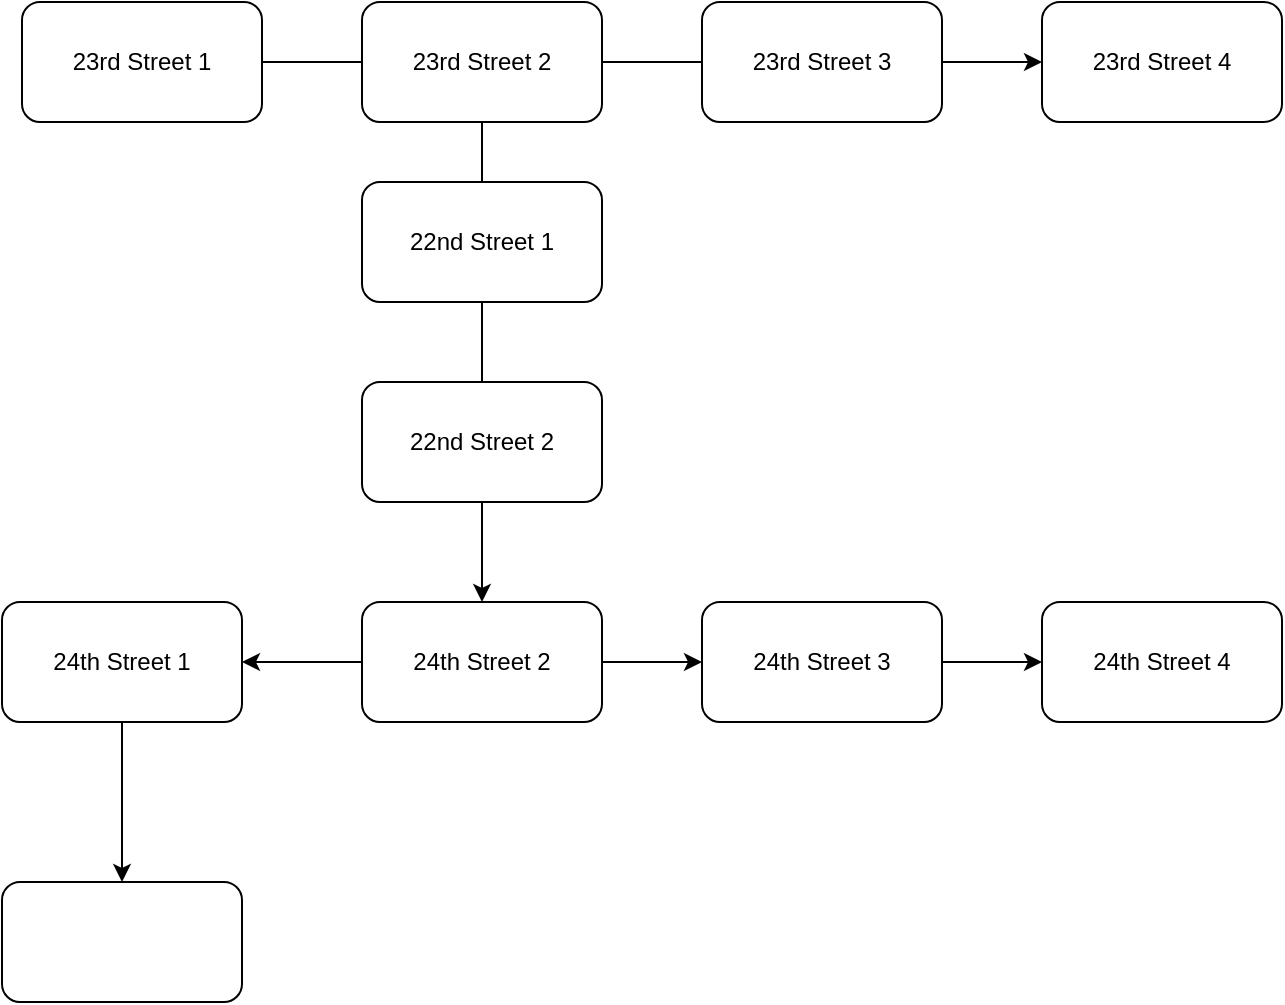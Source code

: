 <mxfile version="22.0.0" type="device">
  <diagram name="Page-1" id="dkmOwf3-GtooWMa8b6uj">
    <mxGraphModel dx="1418" dy="868" grid="1" gridSize="10" guides="1" tooltips="1" connect="1" arrows="1" fold="1" page="1" pageScale="1" pageWidth="850" pageHeight="1100" math="0" shadow="0">
      <root>
        <mxCell id="0" />
        <mxCell id="1" parent="0" />
        <mxCell id="OPeei-zYkt5Z9MWocucE-5" value="" style="edgeStyle=orthogonalEdgeStyle;rounded=0;orthogonalLoop=1;jettySize=auto;html=1;endArrow=none;endFill=0;" parent="1" source="OPeei-zYkt5Z9MWocucE-1" target="OPeei-zYkt5Z9MWocucE-4" edge="1">
          <mxGeometry relative="1" as="geometry" />
        </mxCell>
        <mxCell id="OPeei-zYkt5Z9MWocucE-1" value="23rd Street 1" style="rounded=1;whiteSpace=wrap;html=1;" parent="1" vertex="1">
          <mxGeometry x="80" y="80" width="120" height="60" as="geometry" />
        </mxCell>
        <mxCell id="OPeei-zYkt5Z9MWocucE-7" value="" style="edgeStyle=orthogonalEdgeStyle;rounded=0;orthogonalLoop=1;jettySize=auto;html=1;endArrow=none;endFill=0;" parent="1" source="OPeei-zYkt5Z9MWocucE-4" target="OPeei-zYkt5Z9MWocucE-6" edge="1">
          <mxGeometry relative="1" as="geometry" />
        </mxCell>
        <mxCell id="OPeei-zYkt5Z9MWocucE-11" value="" style="edgeStyle=orthogonalEdgeStyle;rounded=0;orthogonalLoop=1;jettySize=auto;html=1;endArrow=none;endFill=0;" parent="1" source="OPeei-zYkt5Z9MWocucE-4" target="OPeei-zYkt5Z9MWocucE-10" edge="1">
          <mxGeometry relative="1" as="geometry" />
        </mxCell>
        <mxCell id="OPeei-zYkt5Z9MWocucE-4" value="23rd Street 2" style="rounded=1;whiteSpace=wrap;html=1;" parent="1" vertex="1">
          <mxGeometry x="250" y="80" width="120" height="60" as="geometry" />
        </mxCell>
        <mxCell id="OPeei-zYkt5Z9MWocucE-9" value="" style="edgeStyle=orthogonalEdgeStyle;rounded=0;orthogonalLoop=1;jettySize=auto;html=1;" parent="1" source="OPeei-zYkt5Z9MWocucE-6" target="OPeei-zYkt5Z9MWocucE-8" edge="1">
          <mxGeometry relative="1" as="geometry" />
        </mxCell>
        <mxCell id="OPeei-zYkt5Z9MWocucE-6" value="23rd Street 3" style="rounded=1;whiteSpace=wrap;html=1;" parent="1" vertex="1">
          <mxGeometry x="420" y="80" width="120" height="60" as="geometry" />
        </mxCell>
        <mxCell id="OPeei-zYkt5Z9MWocucE-8" value="23rd Street 4" style="rounded=1;whiteSpace=wrap;html=1;" parent="1" vertex="1">
          <mxGeometry x="590" y="80" width="120" height="60" as="geometry" />
        </mxCell>
        <mxCell id="OPeei-zYkt5Z9MWocucE-13" value="" style="edgeStyle=orthogonalEdgeStyle;rounded=0;orthogonalLoop=1;jettySize=auto;html=1;endArrow=none;endFill=0;" parent="1" source="OPeei-zYkt5Z9MWocucE-10" target="OPeei-zYkt5Z9MWocucE-12" edge="1">
          <mxGeometry relative="1" as="geometry" />
        </mxCell>
        <mxCell id="OPeei-zYkt5Z9MWocucE-10" value="22nd Street 1" style="rounded=1;whiteSpace=wrap;html=1;" parent="1" vertex="1">
          <mxGeometry x="250" y="170" width="120" height="60" as="geometry" />
        </mxCell>
        <mxCell id="OPeei-zYkt5Z9MWocucE-15" value="" style="edgeStyle=orthogonalEdgeStyle;rounded=0;orthogonalLoop=1;jettySize=auto;html=1;" parent="1" source="OPeei-zYkt5Z9MWocucE-12" target="OPeei-zYkt5Z9MWocucE-14" edge="1">
          <mxGeometry relative="1" as="geometry" />
        </mxCell>
        <mxCell id="OPeei-zYkt5Z9MWocucE-12" value="22nd Street 2" style="rounded=1;whiteSpace=wrap;html=1;" parent="1" vertex="1">
          <mxGeometry x="250" y="270" width="120" height="60" as="geometry" />
        </mxCell>
        <mxCell id="OPeei-zYkt5Z9MWocucE-17" value="" style="edgeStyle=orthogonalEdgeStyle;rounded=0;orthogonalLoop=1;jettySize=auto;html=1;" parent="1" source="OPeei-zYkt5Z9MWocucE-14" target="OPeei-zYkt5Z9MWocucE-16" edge="1">
          <mxGeometry relative="1" as="geometry" />
        </mxCell>
        <mxCell id="OPeei-zYkt5Z9MWocucE-19" value="" style="edgeStyle=orthogonalEdgeStyle;rounded=0;orthogonalLoop=1;jettySize=auto;html=1;" parent="1" source="OPeei-zYkt5Z9MWocucE-14" target="OPeei-zYkt5Z9MWocucE-18" edge="1">
          <mxGeometry relative="1" as="geometry" />
        </mxCell>
        <mxCell id="OPeei-zYkt5Z9MWocucE-14" value="24th Street 2" style="rounded=1;whiteSpace=wrap;html=1;" parent="1" vertex="1">
          <mxGeometry x="250" y="380" width="120" height="60" as="geometry" />
        </mxCell>
        <mxCell id="JnOWvCFQsKG8VyV1ClXb-2" value="" style="edgeStyle=orthogonalEdgeStyle;rounded=0;orthogonalLoop=1;jettySize=auto;html=1;" edge="1" parent="1" source="OPeei-zYkt5Z9MWocucE-16" target="JnOWvCFQsKG8VyV1ClXb-1">
          <mxGeometry relative="1" as="geometry" />
        </mxCell>
        <mxCell id="OPeei-zYkt5Z9MWocucE-16" value="24th Street 1" style="rounded=1;whiteSpace=wrap;html=1;" parent="1" vertex="1">
          <mxGeometry x="70" y="380" width="120" height="60" as="geometry" />
        </mxCell>
        <mxCell id="OPeei-zYkt5Z9MWocucE-21" value="" style="edgeStyle=orthogonalEdgeStyle;rounded=0;orthogonalLoop=1;jettySize=auto;html=1;" parent="1" source="OPeei-zYkt5Z9MWocucE-18" target="OPeei-zYkt5Z9MWocucE-20" edge="1">
          <mxGeometry relative="1" as="geometry" />
        </mxCell>
        <mxCell id="OPeei-zYkt5Z9MWocucE-18" value="24th Street 3" style="rounded=1;whiteSpace=wrap;html=1;" parent="1" vertex="1">
          <mxGeometry x="420" y="380" width="120" height="60" as="geometry" />
        </mxCell>
        <mxCell id="OPeei-zYkt5Z9MWocucE-20" value="24th Street 4" style="rounded=1;whiteSpace=wrap;html=1;" parent="1" vertex="1">
          <mxGeometry x="590" y="380" width="120" height="60" as="geometry" />
        </mxCell>
        <mxCell id="JnOWvCFQsKG8VyV1ClXb-1" value="" style="whiteSpace=wrap;html=1;rounded=1;" vertex="1" parent="1">
          <mxGeometry x="70" y="520" width="120" height="60" as="geometry" />
        </mxCell>
      </root>
    </mxGraphModel>
  </diagram>
</mxfile>

